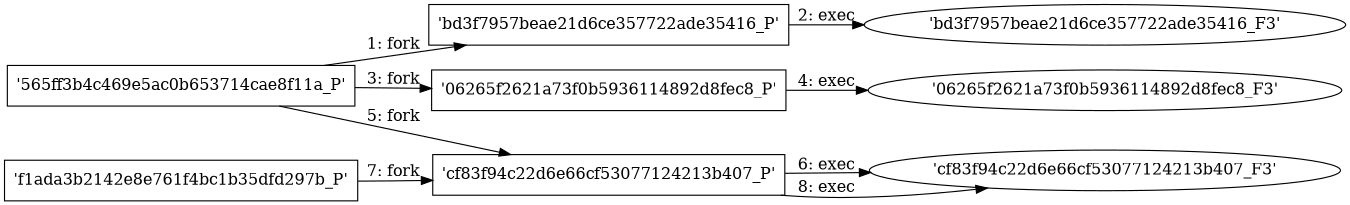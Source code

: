 digraph "D:\Learning\Paper\apt\基于CTI的攻击预警\Dataset\攻击图\ASGfromALLCTI\The basics of a ransomware infection as Snake, Maze expands.dot" {
rankdir="LR"
size="9"
fixedsize="false"
splines="true"
nodesep=0.3
ranksep=0
fontsize=10
overlap="scalexy"
engine= "neato"
	"'565ff3b4c469e5ac0b653714cae8f11a_P'" [node_type=Process shape=box]
	"'bd3f7957beae21d6ce357722ade35416_P'" [node_type=Process shape=box]
	"'565ff3b4c469e5ac0b653714cae8f11a_P'" -> "'bd3f7957beae21d6ce357722ade35416_P'" [label="1: fork"]
	"'bd3f7957beae21d6ce357722ade35416_P'" [node_type=Process shape=box]
	"'bd3f7957beae21d6ce357722ade35416_F3'" [node_type=File shape=ellipse]
	"'bd3f7957beae21d6ce357722ade35416_P'" -> "'bd3f7957beae21d6ce357722ade35416_F3'" [label="2: exec"]
	"'565ff3b4c469e5ac0b653714cae8f11a_P'" [node_type=Process shape=box]
	"'06265f2621a73f0b5936114892d8fec8_P'" [node_type=Process shape=box]
	"'565ff3b4c469e5ac0b653714cae8f11a_P'" -> "'06265f2621a73f0b5936114892d8fec8_P'" [label="3: fork"]
	"'06265f2621a73f0b5936114892d8fec8_P'" [node_type=Process shape=box]
	"'06265f2621a73f0b5936114892d8fec8_F3'" [node_type=File shape=ellipse]
	"'06265f2621a73f0b5936114892d8fec8_P'" -> "'06265f2621a73f0b5936114892d8fec8_F3'" [label="4: exec"]
	"'565ff3b4c469e5ac0b653714cae8f11a_P'" [node_type=Process shape=box]
	"'cf83f94c22d6e66cf53077124213b407_P'" [node_type=Process shape=box]
	"'565ff3b4c469e5ac0b653714cae8f11a_P'" -> "'cf83f94c22d6e66cf53077124213b407_P'" [label="5: fork"]
	"'cf83f94c22d6e66cf53077124213b407_P'" [node_type=Process shape=box]
	"'cf83f94c22d6e66cf53077124213b407_F3'" [node_type=File shape=ellipse]
	"'cf83f94c22d6e66cf53077124213b407_P'" -> "'cf83f94c22d6e66cf53077124213b407_F3'" [label="6: exec"]
	"'f1ada3b2142e8e761f4bc1b35dfd297b_P'" [node_type=Process shape=box]
	"'cf83f94c22d6e66cf53077124213b407_P'" [node_type=Process shape=box]
	"'f1ada3b2142e8e761f4bc1b35dfd297b_P'" -> "'cf83f94c22d6e66cf53077124213b407_P'" [label="7: fork"]
	"'cf83f94c22d6e66cf53077124213b407_P'" [node_type=Process shape=box]
	"'cf83f94c22d6e66cf53077124213b407_F3'" [node_type=File shape=ellipse]
	"'cf83f94c22d6e66cf53077124213b407_P'" -> "'cf83f94c22d6e66cf53077124213b407_F3'" [label="8: exec"]
}
